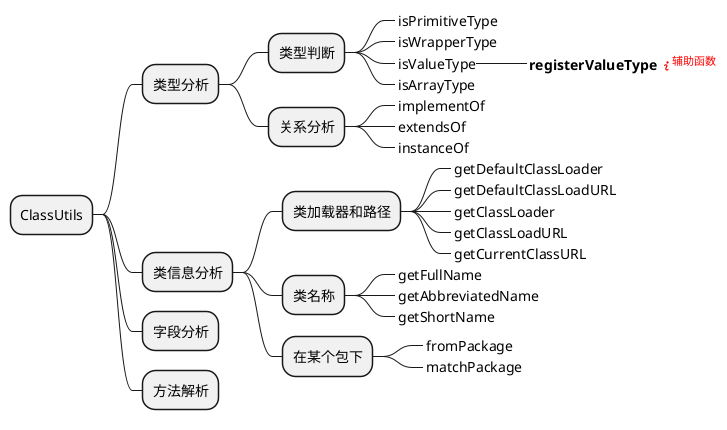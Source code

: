 @startmindmap

* ClassUtils

** 类型分析
*** 类型判断
****_ isPrimitiveType
****_ isWrapperType
****_ isValueType
*****_ <b>registerValueType</b> <font color=red><&info><sup>辅助函数</sup></font>
****_ isArrayType
*** 关系分析
****_ implementOf
****_ extendsOf
****_ instanceOf

** 类信息分析
*** 类加载器和路径
****_ getDefaultClassLoader
****_ getDefaultClassLoadURL
****_ getClassLoader
****_ getClassLoadURL
****_ getCurrentClassURL
*** 类名称
****_ getFullName
****_ getAbbreviatedName
****_ getShortName
*** 在某个包下
****_ fromPackage
****_ matchPackage

** 字段分析

** 方法解析

@endmindmap